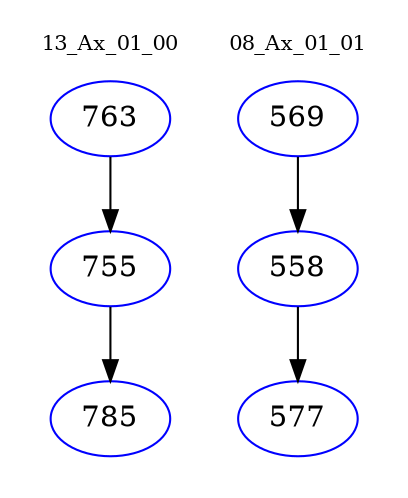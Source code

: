 digraph{
subgraph cluster_0 {
color = white
label = "13_Ax_01_00";
fontsize=10;
T0_763 [label="763", color="blue"]
T0_763 -> T0_755 [color="black"]
T0_755 [label="755", color="blue"]
T0_755 -> T0_785 [color="black"]
T0_785 [label="785", color="blue"]
}
subgraph cluster_1 {
color = white
label = "08_Ax_01_01";
fontsize=10;
T1_569 [label="569", color="blue"]
T1_569 -> T1_558 [color="black"]
T1_558 [label="558", color="blue"]
T1_558 -> T1_577 [color="black"]
T1_577 [label="577", color="blue"]
}
}
